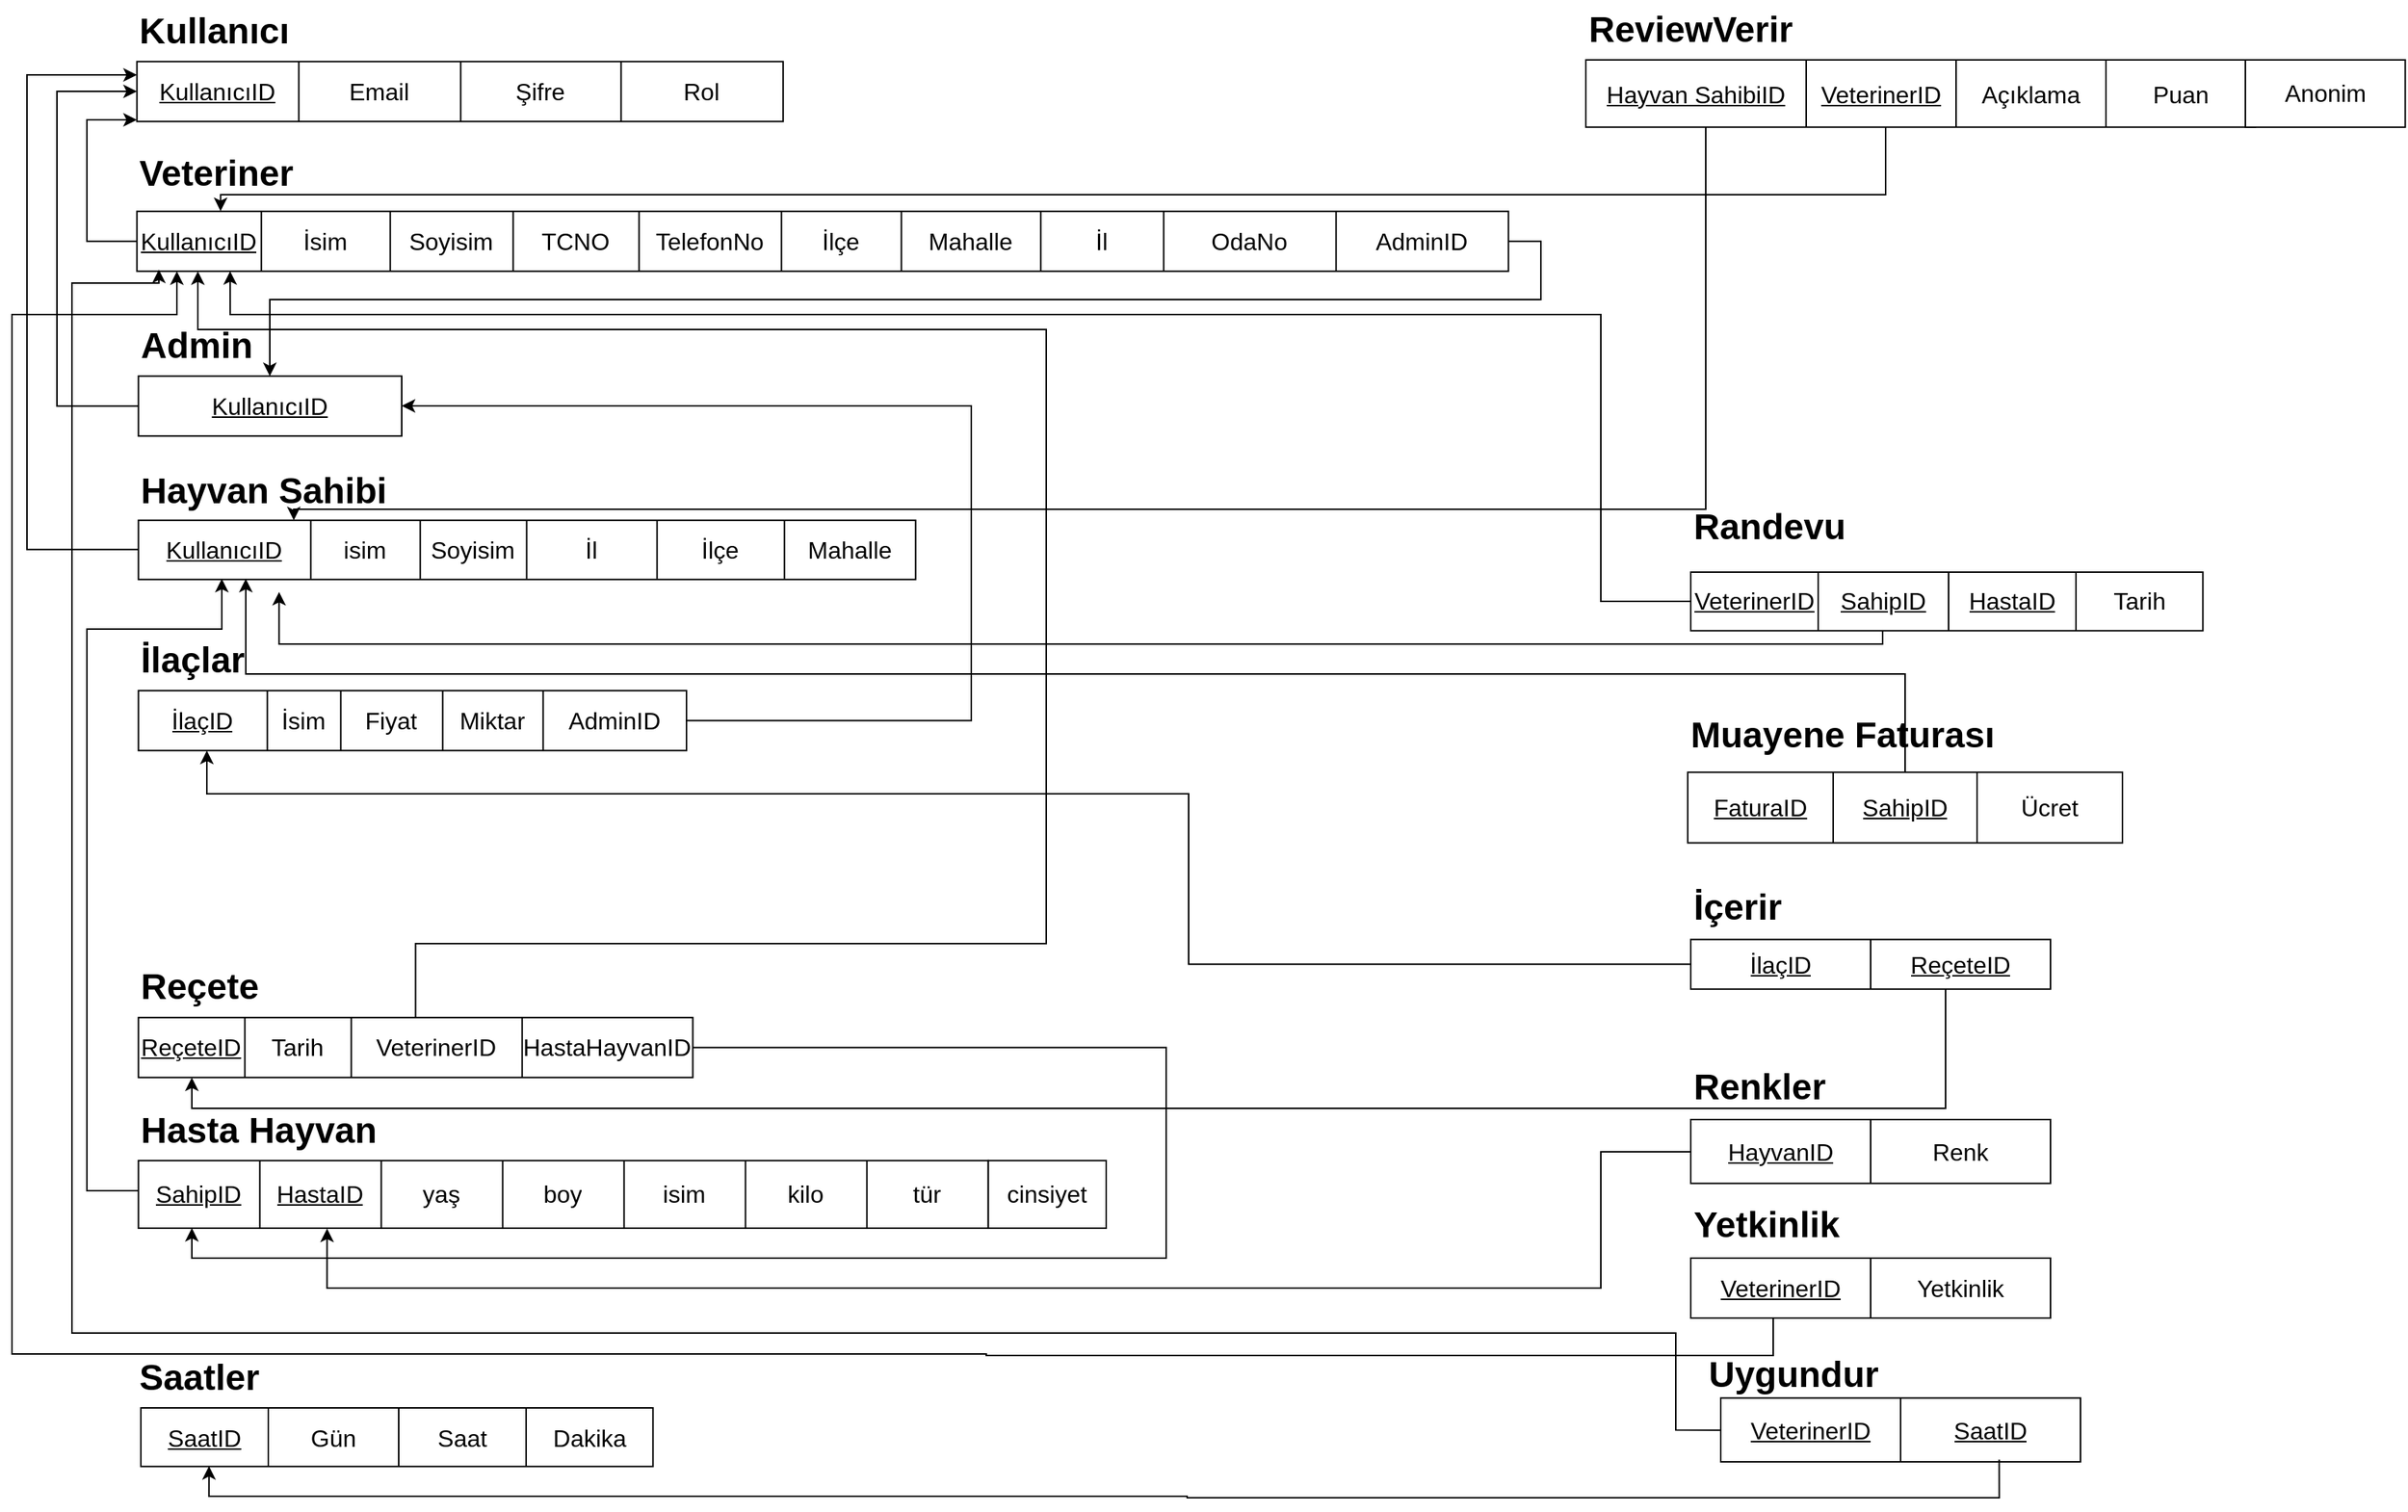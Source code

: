 <mxfile version="24.7.6">
  <diagram name="Sayfa -1" id="I1a6tWFjazg8--QL7HgL">
    <mxGraphModel dx="3639" dy="-486" grid="1" gridSize="10" guides="1" tooltips="1" connect="1" arrows="1" fold="1" page="1" pageScale="1" pageWidth="827" pageHeight="1169" math="0" shadow="0">
      <root>
        <mxCell id="0" />
        <mxCell id="1" parent="0" />
        <mxCell id="Zp8lJt8vnj9nAm37X45A-3" value="" style="group" vertex="1" connectable="0" parent="1">
          <mxGeometry x="-1656.66" y="1311.14" width="970" height="80" as="geometry" />
        </mxCell>
        <mxCell id="Zp8lJt8vnj9nAm37X45A-4" value="" style="shape=table;startSize=0;container=1;collapsible=0;childLayout=tableLayout;fontSize=16;" vertex="1" parent="Zp8lJt8vnj9nAm37X45A-3">
          <mxGeometry y="40" width="431.111" height="40" as="geometry" />
        </mxCell>
        <mxCell id="Zp8lJt8vnj9nAm37X45A-5" value="" style="shape=tableRow;horizontal=0;startSize=0;swimlaneHead=0;swimlaneBody=0;strokeColor=inherit;top=0;left=0;bottom=0;right=0;collapsible=0;dropTarget=0;fillColor=none;points=[[0,0.5],[1,0.5]];portConstraint=eastwest;fontSize=16;" vertex="1" parent="Zp8lJt8vnj9nAm37X45A-4">
          <mxGeometry width="431.111" height="40" as="geometry" />
        </mxCell>
        <mxCell id="Zp8lJt8vnj9nAm37X45A-6" value="&lt;font size=&quot;1&quot;&gt;&lt;span style=&quot;text-decoration-line: underline; font-size: 16px;&quot;&gt;KullanıcıID&lt;/span&gt;&lt;/font&gt;" style="shape=partialRectangle;html=1;whiteSpace=wrap;connectable=0;strokeColor=inherit;overflow=hidden;fillColor=none;top=0;left=0;bottom=0;right=0;pointerEvents=1;fontSize=16;" vertex="1" parent="Zp8lJt8vnj9nAm37X45A-5">
          <mxGeometry width="108" height="40" as="geometry">
            <mxRectangle width="108" height="40" as="alternateBounds" />
          </mxGeometry>
        </mxCell>
        <mxCell id="Zp8lJt8vnj9nAm37X45A-7" value="&lt;font style=&quot;font-size: 16px;&quot;&gt;Email&lt;/font&gt;" style="shape=partialRectangle;html=1;whiteSpace=wrap;connectable=0;strokeColor=inherit;overflow=hidden;fillColor=none;top=0;left=0;bottom=0;right=0;pointerEvents=1;fontSize=16;" vertex="1" parent="Zp8lJt8vnj9nAm37X45A-5">
          <mxGeometry x="108" width="108" height="40" as="geometry">
            <mxRectangle width="108" height="40" as="alternateBounds" />
          </mxGeometry>
        </mxCell>
        <mxCell id="Zp8lJt8vnj9nAm37X45A-8" value="&lt;font style=&quot;font-size: 16px;&quot;&gt;Şifre&lt;/font&gt;" style="shape=partialRectangle;html=1;whiteSpace=wrap;connectable=0;strokeColor=inherit;overflow=hidden;fillColor=none;top=0;left=0;bottom=0;right=0;pointerEvents=1;fontSize=16;" vertex="1" parent="Zp8lJt8vnj9nAm37X45A-5">
          <mxGeometry x="216" width="107" height="40" as="geometry">
            <mxRectangle width="107" height="40" as="alternateBounds" />
          </mxGeometry>
        </mxCell>
        <mxCell id="Zp8lJt8vnj9nAm37X45A-9" value="&lt;font style=&quot;font-size: 16px;&quot;&gt;Rol&lt;/font&gt;" style="shape=partialRectangle;html=1;whiteSpace=wrap;connectable=0;strokeColor=inherit;overflow=hidden;fillColor=none;top=0;left=0;bottom=0;right=0;pointerEvents=1;fontSize=16;" vertex="1" parent="Zp8lJt8vnj9nAm37X45A-5">
          <mxGeometry x="323" width="108" height="40" as="geometry">
            <mxRectangle width="108" height="40" as="alternateBounds" />
          </mxGeometry>
        </mxCell>
        <mxCell id="Zp8lJt8vnj9nAm37X45A-10" value="Kullanıcı" style="text;strokeColor=none;fillColor=none;html=1;fontSize=24;fontStyle=1;verticalAlign=middle;align=left;" vertex="1" parent="Zp8lJt8vnj9nAm37X45A-3">
          <mxGeometry width="179.63" height="40" as="geometry" />
        </mxCell>
        <mxCell id="Zp8lJt8vnj9nAm37X45A-11" value="" style="group" vertex="1" connectable="0" parent="1">
          <mxGeometry x="-1655.66" y="1618" width="560" height="88.73" as="geometry" />
        </mxCell>
        <mxCell id="Zp8lJt8vnj9nAm37X45A-12" value="" style="shape=table;startSize=0;container=1;collapsible=0;childLayout=tableLayout;fontSize=16;" vertex="1" parent="Zp8lJt8vnj9nAm37X45A-11">
          <mxGeometry y="39.436" width="518.519" height="39.436" as="geometry" />
        </mxCell>
        <mxCell id="Zp8lJt8vnj9nAm37X45A-13" value="" style="shape=tableRow;horizontal=0;startSize=0;swimlaneHead=0;swimlaneBody=0;strokeColor=inherit;top=0;left=0;bottom=0;right=0;collapsible=0;dropTarget=0;fillColor=none;points=[[0,0.5],[1,0.5]];portConstraint=eastwest;fontSize=16;" vertex="1" parent="Zp8lJt8vnj9nAm37X45A-12">
          <mxGeometry width="518.519" height="39" as="geometry" />
        </mxCell>
        <mxCell id="Zp8lJt8vnj9nAm37X45A-14" value="&lt;u&gt;KullanıcıID&lt;/u&gt;" style="shape=partialRectangle;html=1;whiteSpace=wrap;connectable=0;strokeColor=inherit;overflow=hidden;fillColor=none;top=0;left=0;bottom=0;right=0;pointerEvents=1;fontSize=16;" vertex="1" parent="Zp8lJt8vnj9nAm37X45A-13">
          <mxGeometry width="115" height="39" as="geometry">
            <mxRectangle width="115" height="39" as="alternateBounds" />
          </mxGeometry>
        </mxCell>
        <mxCell id="Zp8lJt8vnj9nAm37X45A-15" value="isim" style="shape=partialRectangle;html=1;whiteSpace=wrap;connectable=0;strokeColor=inherit;overflow=hidden;fillColor=none;top=0;left=0;bottom=0;right=0;pointerEvents=1;fontSize=16;" vertex="1" parent="Zp8lJt8vnj9nAm37X45A-13">
          <mxGeometry x="115" width="73" height="39" as="geometry">
            <mxRectangle width="73" height="39" as="alternateBounds" />
          </mxGeometry>
        </mxCell>
        <mxCell id="Zp8lJt8vnj9nAm37X45A-16" value="Soyisim" style="shape=partialRectangle;html=1;whiteSpace=wrap;connectable=0;strokeColor=inherit;overflow=hidden;fillColor=none;top=0;left=0;bottom=0;right=0;pointerEvents=1;fontSize=16;" vertex="1" parent="Zp8lJt8vnj9nAm37X45A-13">
          <mxGeometry x="188" width="71" height="39" as="geometry">
            <mxRectangle width="71" height="39" as="alternateBounds" />
          </mxGeometry>
        </mxCell>
        <mxCell id="Zp8lJt8vnj9nAm37X45A-17" value="İl" style="shape=partialRectangle;html=1;whiteSpace=wrap;connectable=0;strokeColor=inherit;overflow=hidden;fillColor=none;top=0;left=0;bottom=0;right=0;pointerEvents=1;fontSize=16;" vertex="1" parent="Zp8lJt8vnj9nAm37X45A-13">
          <mxGeometry x="259" width="87" height="39" as="geometry">
            <mxRectangle width="87" height="39" as="alternateBounds" />
          </mxGeometry>
        </mxCell>
        <mxCell id="Zp8lJt8vnj9nAm37X45A-18" value="İlçe" style="shape=partialRectangle;html=1;whiteSpace=wrap;connectable=0;strokeColor=inherit;overflow=hidden;fillColor=none;top=0;left=0;bottom=0;right=0;pointerEvents=1;fontSize=16;" vertex="1" parent="Zp8lJt8vnj9nAm37X45A-13">
          <mxGeometry x="346" width="85" height="39" as="geometry">
            <mxRectangle width="85" height="39" as="alternateBounds" />
          </mxGeometry>
        </mxCell>
        <mxCell id="Zp8lJt8vnj9nAm37X45A-19" value="Mahalle" style="shape=partialRectangle;html=1;whiteSpace=wrap;connectable=0;strokeColor=inherit;overflow=hidden;fillColor=none;top=0;left=0;bottom=0;right=0;pointerEvents=1;fontSize=16;" vertex="1" parent="Zp8lJt8vnj9nAm37X45A-13">
          <mxGeometry x="431" width="88" height="39" as="geometry">
            <mxRectangle width="88" height="39" as="alternateBounds" />
          </mxGeometry>
        </mxCell>
        <mxCell id="Zp8lJt8vnj9nAm37X45A-20" value="Hayvan Sahibi" style="text;strokeColor=none;fillColor=none;html=1;fontSize=24;fontStyle=1;verticalAlign=middle;align=left;" vertex="1" parent="Zp8lJt8vnj9nAm37X45A-11">
          <mxGeometry width="103.704" height="39.436" as="geometry" />
        </mxCell>
        <mxCell id="Zp8lJt8vnj9nAm37X45A-21" value="" style="group" vertex="1" connectable="0" parent="1">
          <mxGeometry x="-1656.66" y="1441.14" width="800" height="90" as="geometry" />
        </mxCell>
        <mxCell id="Zp8lJt8vnj9nAm37X45A-22" value="" style="shape=table;startSize=0;container=1;collapsible=0;childLayout=tableLayout;fontSize=16;" vertex="1" parent="Zp8lJt8vnj9nAm37X45A-21">
          <mxGeometry y="10" width="915" height="40" as="geometry" />
        </mxCell>
        <mxCell id="Zp8lJt8vnj9nAm37X45A-23" value="" style="shape=tableRow;horizontal=0;startSize=0;swimlaneHead=0;swimlaneBody=0;strokeColor=inherit;top=0;left=0;bottom=0;right=0;collapsible=0;dropTarget=0;fillColor=none;points=[[0,0.5],[1,0.5]];portConstraint=eastwest;fontSize=16;" vertex="1" parent="Zp8lJt8vnj9nAm37X45A-22">
          <mxGeometry width="915" height="40" as="geometry" />
        </mxCell>
        <mxCell id="Zp8lJt8vnj9nAm37X45A-24" value="&lt;u&gt;KullanıcıID&lt;/u&gt;" style="shape=partialRectangle;html=1;whiteSpace=wrap;connectable=0;strokeColor=inherit;overflow=hidden;fillColor=none;top=0;left=0;bottom=0;right=0;pointerEvents=1;fontSize=16;" vertex="1" parent="Zp8lJt8vnj9nAm37X45A-23">
          <mxGeometry width="83" height="40" as="geometry">
            <mxRectangle width="83" height="40" as="alternateBounds" />
          </mxGeometry>
        </mxCell>
        <mxCell id="Zp8lJt8vnj9nAm37X45A-25" value="İsim" style="shape=partialRectangle;html=1;whiteSpace=wrap;connectable=0;strokeColor=inherit;overflow=hidden;fillColor=none;top=0;left=0;bottom=0;right=0;pointerEvents=1;fontSize=16;" vertex="1" parent="Zp8lJt8vnj9nAm37X45A-23">
          <mxGeometry x="83" width="86" height="40" as="geometry">
            <mxRectangle width="86" height="40" as="alternateBounds" />
          </mxGeometry>
        </mxCell>
        <mxCell id="Zp8lJt8vnj9nAm37X45A-26" value="Soyisim" style="shape=partialRectangle;html=1;whiteSpace=wrap;connectable=0;strokeColor=inherit;overflow=hidden;fillColor=none;top=0;left=0;bottom=0;right=0;pointerEvents=1;fontSize=16;" vertex="1" parent="Zp8lJt8vnj9nAm37X45A-23">
          <mxGeometry x="169" width="82" height="40" as="geometry">
            <mxRectangle width="82" height="40" as="alternateBounds" />
          </mxGeometry>
        </mxCell>
        <mxCell id="Zp8lJt8vnj9nAm37X45A-27" value="TCNO" style="shape=partialRectangle;html=1;whiteSpace=wrap;connectable=0;strokeColor=inherit;overflow=hidden;fillColor=none;top=0;left=0;bottom=0;right=0;pointerEvents=1;fontSize=16;" vertex="1" parent="Zp8lJt8vnj9nAm37X45A-23">
          <mxGeometry x="251" width="84" height="40" as="geometry">
            <mxRectangle width="84" height="40" as="alternateBounds" />
          </mxGeometry>
        </mxCell>
        <mxCell id="Zp8lJt8vnj9nAm37X45A-28" value="TelefonNo" style="shape=partialRectangle;html=1;whiteSpace=wrap;connectable=0;strokeColor=inherit;overflow=hidden;fillColor=none;top=0;left=0;bottom=0;right=0;pointerEvents=1;fontSize=16;" vertex="1" parent="Zp8lJt8vnj9nAm37X45A-23">
          <mxGeometry x="335" width="95" height="40" as="geometry">
            <mxRectangle width="95" height="40" as="alternateBounds" />
          </mxGeometry>
        </mxCell>
        <mxCell id="Zp8lJt8vnj9nAm37X45A-29" value="İlçe" style="shape=partialRectangle;html=1;whiteSpace=wrap;connectable=0;strokeColor=inherit;overflow=hidden;fillColor=none;top=0;left=0;bottom=0;right=0;pointerEvents=1;fontSize=16;" vertex="1" parent="Zp8lJt8vnj9nAm37X45A-23">
          <mxGeometry x="430" width="80" height="40" as="geometry">
            <mxRectangle width="80" height="40" as="alternateBounds" />
          </mxGeometry>
        </mxCell>
        <mxCell id="Zp8lJt8vnj9nAm37X45A-30" value="Mahalle" style="shape=partialRectangle;html=1;whiteSpace=wrap;connectable=0;strokeColor=inherit;overflow=hidden;fillColor=none;top=0;left=0;bottom=0;right=0;pointerEvents=1;fontSize=16;" vertex="1" parent="Zp8lJt8vnj9nAm37X45A-23">
          <mxGeometry x="510" width="93" height="40" as="geometry">
            <mxRectangle width="93" height="40" as="alternateBounds" />
          </mxGeometry>
        </mxCell>
        <mxCell id="Zp8lJt8vnj9nAm37X45A-31" value="İl" style="shape=partialRectangle;html=1;whiteSpace=wrap;connectable=0;strokeColor=inherit;overflow=hidden;fillColor=none;top=0;left=0;bottom=0;right=0;pointerEvents=1;fontSize=16;" vertex="1" parent="Zp8lJt8vnj9nAm37X45A-23">
          <mxGeometry x="603" width="82" height="40" as="geometry">
            <mxRectangle width="82" height="40" as="alternateBounds" />
          </mxGeometry>
        </mxCell>
        <mxCell id="Zp8lJt8vnj9nAm37X45A-32" value="OdaNo" style="shape=partialRectangle;html=1;whiteSpace=wrap;connectable=0;strokeColor=inherit;overflow=hidden;fillColor=none;top=0;left=0;bottom=0;right=0;pointerEvents=1;fontSize=16;" vertex="1" parent="Zp8lJt8vnj9nAm37X45A-23">
          <mxGeometry x="685" width="115" height="40" as="geometry">
            <mxRectangle width="115" height="40" as="alternateBounds" />
          </mxGeometry>
        </mxCell>
        <mxCell id="Zp8lJt8vnj9nAm37X45A-33" value="AdminID" style="shape=partialRectangle;html=1;whiteSpace=wrap;connectable=0;strokeColor=inherit;overflow=hidden;fillColor=none;top=0;left=0;bottom=0;right=0;pointerEvents=1;fontSize=16;" vertex="1" parent="Zp8lJt8vnj9nAm37X45A-23">
          <mxGeometry x="800" width="115" height="40" as="geometry">
            <mxRectangle width="115" height="40" as="alternateBounds" />
          </mxGeometry>
        </mxCell>
        <mxCell id="Zp8lJt8vnj9nAm37X45A-34" value="Veteriner" style="text;strokeColor=none;fillColor=none;html=1;fontSize=24;fontStyle=1;verticalAlign=middle;align=left;" vertex="1" parent="Zp8lJt8vnj9nAm37X45A-21">
          <mxGeometry y="-35" width="111.335" height="40" as="geometry" />
        </mxCell>
        <mxCell id="Zp8lJt8vnj9nAm37X45A-35" value="" style="shape=table;startSize=0;container=1;collapsible=0;childLayout=tableLayout;fontSize=16;" vertex="1" parent="1">
          <mxGeometry x="-690.005" y="1350" width="446.671" height="44.92" as="geometry" />
        </mxCell>
        <mxCell id="Zp8lJt8vnj9nAm37X45A-36" value="" style="shape=tableRow;horizontal=0;startSize=0;swimlaneHead=0;swimlaneBody=0;strokeColor=inherit;top=0;left=0;bottom=0;right=0;collapsible=0;dropTarget=0;fillColor=none;points=[[0,0.5],[1,0.5]];portConstraint=eastwest;fontSize=16;" vertex="1" parent="Zp8lJt8vnj9nAm37X45A-35">
          <mxGeometry width="446.671" height="45" as="geometry" />
        </mxCell>
        <mxCell id="Zp8lJt8vnj9nAm37X45A-37" value="&lt;font style=&quot;font-size: 16px;&quot;&gt;&lt;u&gt;Hayvan SahibiID&lt;/u&gt;&lt;br&gt;&lt;/font&gt;" style="shape=partialRectangle;html=1;whiteSpace=wrap;connectable=0;strokeColor=inherit;overflow=hidden;fillColor=none;top=0;left=0;bottom=0;right=0;pointerEvents=1;fontSize=16;" vertex="1" parent="Zp8lJt8vnj9nAm37X45A-36">
          <mxGeometry width="147" height="45" as="geometry">
            <mxRectangle width="147" height="45" as="alternateBounds" />
          </mxGeometry>
        </mxCell>
        <mxCell id="Zp8lJt8vnj9nAm37X45A-38" value="&lt;u&gt;VeterinerID&lt;/u&gt;" style="shape=partialRectangle;html=1;whiteSpace=wrap;connectable=0;strokeColor=inherit;overflow=hidden;fillColor=none;top=0;left=0;bottom=0;right=0;pointerEvents=1;fontSize=16;" vertex="1" parent="Zp8lJt8vnj9nAm37X45A-36">
          <mxGeometry x="147" width="100" height="45" as="geometry">
            <mxRectangle width="100" height="45" as="alternateBounds" />
          </mxGeometry>
        </mxCell>
        <mxCell id="Zp8lJt8vnj9nAm37X45A-39" value="&lt;font style=&quot;font-size: 16px;&quot;&gt;Açıklama&lt;/font&gt;" style="shape=partialRectangle;html=1;whiteSpace=wrap;connectable=0;strokeColor=inherit;overflow=hidden;fillColor=none;top=0;left=0;bottom=0;right=0;pointerEvents=1;fontSize=16;" vertex="1" parent="Zp8lJt8vnj9nAm37X45A-36">
          <mxGeometry x="247" width="100" height="45" as="geometry">
            <mxRectangle width="100" height="45" as="alternateBounds" />
          </mxGeometry>
        </mxCell>
        <mxCell id="Zp8lJt8vnj9nAm37X45A-40" value="&lt;font style=&quot;font-size: 16px;&quot;&gt;Puan&lt;/font&gt;" style="shape=partialRectangle;html=1;whiteSpace=wrap;connectable=0;strokeColor=inherit;overflow=hidden;fillColor=none;top=0;left=0;bottom=0;right=0;pointerEvents=1;fontSize=16;" vertex="1" parent="Zp8lJt8vnj9nAm37X45A-36">
          <mxGeometry x="347" width="100" height="45" as="geometry">
            <mxRectangle width="100" height="45" as="alternateBounds" />
          </mxGeometry>
        </mxCell>
        <mxCell id="Zp8lJt8vnj9nAm37X45A-41" value="ReviewVerir" style="text;strokeColor=none;fillColor=none;html=1;fontSize=24;fontStyle=1;verticalAlign=middle;align=left;" vertex="1" parent="1">
          <mxGeometry x="-690.005" y="1310" width="164.815" height="40" as="geometry" />
        </mxCell>
        <mxCell id="Zp8lJt8vnj9nAm37X45A-42" value="" style="shape=table;startSize=0;container=1;collapsible=0;childLayout=tableLayout;fontSize=16;" vertex="1" parent="1">
          <mxGeometry x="-622" y="1825.61" width="290" height="47.17" as="geometry" />
        </mxCell>
        <mxCell id="Zp8lJt8vnj9nAm37X45A-43" value="" style="shape=tableRow;horizontal=0;startSize=0;swimlaneHead=0;swimlaneBody=0;strokeColor=inherit;top=0;left=0;bottom=0;right=0;collapsible=0;dropTarget=0;fillColor=none;points=[[0,0.5],[1,0.5]];portConstraint=eastwest;fontSize=16;" vertex="1" parent="Zp8lJt8vnj9nAm37X45A-42">
          <mxGeometry width="290" height="47" as="geometry" />
        </mxCell>
        <mxCell id="Zp8lJt8vnj9nAm37X45A-44" value="&lt;u&gt;FaturaID&lt;/u&gt;" style="shape=partialRectangle;html=1;whiteSpace=wrap;connectable=0;strokeColor=inherit;overflow=hidden;fillColor=none;top=0;left=0;bottom=0;right=0;pointerEvents=1;fontSize=16;" vertex="1" parent="Zp8lJt8vnj9nAm37X45A-43">
          <mxGeometry width="97" height="47" as="geometry">
            <mxRectangle width="97" height="47" as="alternateBounds" />
          </mxGeometry>
        </mxCell>
        <mxCell id="Zp8lJt8vnj9nAm37X45A-45" value="&lt;u&gt;SahipID&lt;/u&gt;" style="shape=partialRectangle;html=1;whiteSpace=wrap;connectable=0;strokeColor=inherit;overflow=hidden;fillColor=none;top=0;left=0;bottom=0;right=0;pointerEvents=1;fontSize=16;" vertex="1" parent="Zp8lJt8vnj9nAm37X45A-43">
          <mxGeometry x="97" width="96" height="47" as="geometry">
            <mxRectangle width="96" height="47" as="alternateBounds" />
          </mxGeometry>
        </mxCell>
        <mxCell id="Zp8lJt8vnj9nAm37X45A-46" value="Ücret" style="shape=partialRectangle;html=1;whiteSpace=wrap;connectable=0;strokeColor=inherit;overflow=hidden;fillColor=none;top=0;left=0;bottom=0;right=0;pointerEvents=1;fontSize=16;" vertex="1" parent="Zp8lJt8vnj9nAm37X45A-43">
          <mxGeometry x="193" width="97" height="47" as="geometry">
            <mxRectangle width="97" height="47" as="alternateBounds" />
          </mxGeometry>
        </mxCell>
        <mxCell id="Zp8lJt8vnj9nAm37X45A-47" value="&lt;div&gt;Muayene Faturası&lt;/div&gt;" style="text;strokeColor=none;fillColor=none;html=1;fontSize=24;fontStyle=1;verticalAlign=middle;align=left;" vertex="1" parent="1">
          <mxGeometry x="-622" y="1781.14" width="100" height="40" as="geometry" />
        </mxCell>
        <mxCell id="Zp8lJt8vnj9nAm37X45A-48" value="" style="group" vertex="1" connectable="0" parent="1">
          <mxGeometry x="-1655.66" y="1731.14" width="540" height="80" as="geometry" />
        </mxCell>
        <mxCell id="Zp8lJt8vnj9nAm37X45A-49" value="" style="shape=table;startSize=0;container=1;collapsible=0;childLayout=tableLayout;fontSize=16;" vertex="1" parent="Zp8lJt8vnj9nAm37X45A-48">
          <mxGeometry y="40" width="365.66" height="40" as="geometry" />
        </mxCell>
        <mxCell id="Zp8lJt8vnj9nAm37X45A-50" value="" style="shape=tableRow;horizontal=0;startSize=0;swimlaneHead=0;swimlaneBody=0;strokeColor=inherit;top=0;left=0;bottom=0;right=0;collapsible=0;dropTarget=0;fillColor=none;points=[[0,0.5],[1,0.5]];portConstraint=eastwest;fontSize=16;" vertex="1" parent="Zp8lJt8vnj9nAm37X45A-49">
          <mxGeometry width="365.66" height="40" as="geometry" />
        </mxCell>
        <mxCell id="Zp8lJt8vnj9nAm37X45A-51" value="&lt;u&gt;&lt;span style=&quot;&quot;&gt;&lt;font style=&quot;font-size: 16px;&quot;&gt;İlaçID&lt;/font&gt;&lt;/span&gt;&lt;/u&gt;" style="shape=partialRectangle;html=1;whiteSpace=wrap;connectable=0;strokeColor=inherit;overflow=hidden;fillColor=none;top=0;left=0;bottom=0;right=0;pointerEvents=1;fontSize=16;" vertex="1" parent="Zp8lJt8vnj9nAm37X45A-50">
          <mxGeometry width="86" height="40" as="geometry">
            <mxRectangle width="86" height="40" as="alternateBounds" />
          </mxGeometry>
        </mxCell>
        <mxCell id="Zp8lJt8vnj9nAm37X45A-52" value="&lt;font style=&quot;font-size: 16px;&quot;&gt;İsim&lt;/font&gt;" style="shape=partialRectangle;html=1;whiteSpace=wrap;connectable=0;strokeColor=inherit;overflow=hidden;fillColor=none;top=0;left=0;bottom=0;right=0;pointerEvents=1;fontSize=16;" vertex="1" parent="Zp8lJt8vnj9nAm37X45A-50">
          <mxGeometry x="86" width="49" height="40" as="geometry">
            <mxRectangle width="49" height="40" as="alternateBounds" />
          </mxGeometry>
        </mxCell>
        <mxCell id="Zp8lJt8vnj9nAm37X45A-53" value="&lt;font style=&quot;font-size: 16px;&quot;&gt;Fiyat&lt;/font&gt;" style="shape=partialRectangle;html=1;whiteSpace=wrap;connectable=0;strokeColor=inherit;overflow=hidden;fillColor=none;top=0;left=0;bottom=0;right=0;pointerEvents=1;fontSize=16;" vertex="1" parent="Zp8lJt8vnj9nAm37X45A-50">
          <mxGeometry x="135" width="68" height="40" as="geometry">
            <mxRectangle width="68" height="40" as="alternateBounds" />
          </mxGeometry>
        </mxCell>
        <mxCell id="Zp8lJt8vnj9nAm37X45A-54" value="&lt;div&gt;Miktar&lt;/div&gt;" style="shape=partialRectangle;html=1;whiteSpace=wrap;connectable=0;strokeColor=inherit;overflow=hidden;fillColor=none;top=0;left=0;bottom=0;right=0;pointerEvents=1;fontSize=16;" vertex="1" parent="Zp8lJt8vnj9nAm37X45A-50">
          <mxGeometry x="203" width="67" height="40" as="geometry">
            <mxRectangle width="67" height="40" as="alternateBounds" />
          </mxGeometry>
        </mxCell>
        <mxCell id="Zp8lJt8vnj9nAm37X45A-55" value="AdminID" style="shape=partialRectangle;html=1;whiteSpace=wrap;connectable=0;strokeColor=inherit;overflow=hidden;fillColor=none;top=0;left=0;bottom=0;right=0;pointerEvents=1;fontSize=16;" vertex="1" parent="Zp8lJt8vnj9nAm37X45A-50">
          <mxGeometry x="270" width="96" height="40" as="geometry">
            <mxRectangle width="96" height="40" as="alternateBounds" />
          </mxGeometry>
        </mxCell>
        <mxCell id="Zp8lJt8vnj9nAm37X45A-56" value="İlaçlar" style="text;strokeColor=none;fillColor=none;html=1;fontSize=24;fontStyle=1;verticalAlign=middle;align=left;" vertex="1" parent="Zp8lJt8vnj9nAm37X45A-48">
          <mxGeometry width="100" height="40" as="geometry" />
        </mxCell>
        <mxCell id="Zp8lJt8vnj9nAm37X45A-57" value="Admin" style="text;strokeColor=none;fillColor=none;html=1;fontSize=24;fontStyle=1;verticalAlign=middle;align=left;" vertex="1" parent="1">
          <mxGeometry x="-1655.66" y="1520.86" width="187.037" height="40" as="geometry" />
        </mxCell>
        <mxCell id="Zp8lJt8vnj9nAm37X45A-58" value="" style="shape=table;startSize=0;container=1;collapsible=0;childLayout=tableLayout;fontSize=16;" vertex="1" parent="1">
          <mxGeometry x="-620.003" y="1691.96" width="341.667" height="39.18" as="geometry" />
        </mxCell>
        <mxCell id="Zp8lJt8vnj9nAm37X45A-59" value="" style="shape=tableRow;horizontal=0;startSize=0;swimlaneHead=0;swimlaneBody=0;strokeColor=inherit;top=0;left=0;bottom=0;right=0;collapsible=0;dropTarget=0;fillColor=none;points=[[0,0.5],[1,0.5]];portConstraint=eastwest;fontSize=16;" vertex="1" parent="Zp8lJt8vnj9nAm37X45A-58">
          <mxGeometry width="341.667" height="39" as="geometry" />
        </mxCell>
        <mxCell id="Zp8lJt8vnj9nAm37X45A-60" value="&lt;u&gt;VeterinerID&lt;/u&gt;" style="shape=partialRectangle;html=1;whiteSpace=wrap;connectable=0;strokeColor=inherit;overflow=hidden;fillColor=none;top=0;left=0;bottom=0;right=0;pointerEvents=1;fontSize=16;" vertex="1" parent="Zp8lJt8vnj9nAm37X45A-59">
          <mxGeometry width="85" height="39" as="geometry">
            <mxRectangle width="85" height="39" as="alternateBounds" />
          </mxGeometry>
        </mxCell>
        <mxCell id="Zp8lJt8vnj9nAm37X45A-61" value="&lt;u&gt;SahipID&lt;/u&gt;" style="shape=partialRectangle;html=1;whiteSpace=wrap;connectable=0;strokeColor=inherit;overflow=hidden;fillColor=none;top=0;left=0;bottom=0;right=0;pointerEvents=1;fontSize=16;" vertex="1" parent="Zp8lJt8vnj9nAm37X45A-59">
          <mxGeometry x="85" width="87" height="39" as="geometry">
            <mxRectangle width="87" height="39" as="alternateBounds" />
          </mxGeometry>
        </mxCell>
        <mxCell id="Zp8lJt8vnj9nAm37X45A-62" value="&lt;u&gt;HastaID&lt;/u&gt;" style="shape=partialRectangle;html=1;whiteSpace=wrap;connectable=0;strokeColor=inherit;overflow=hidden;fillColor=none;top=0;left=0;bottom=0;right=0;pointerEvents=1;fontSize=16;" vertex="1" parent="Zp8lJt8vnj9nAm37X45A-59">
          <mxGeometry x="172" width="85" height="39" as="geometry">
            <mxRectangle width="85" height="39" as="alternateBounds" />
          </mxGeometry>
        </mxCell>
        <mxCell id="Zp8lJt8vnj9nAm37X45A-133" value="Tarih" style="shape=partialRectangle;html=1;whiteSpace=wrap;connectable=0;strokeColor=inherit;overflow=hidden;fillColor=none;top=0;left=0;bottom=0;right=0;pointerEvents=1;fontSize=16;" vertex="1" parent="Zp8lJt8vnj9nAm37X45A-59">
          <mxGeometry x="257" width="85" height="39" as="geometry">
            <mxRectangle width="85" height="39" as="alternateBounds" />
          </mxGeometry>
        </mxCell>
        <mxCell id="Zp8lJt8vnj9nAm37X45A-63" value="&lt;div&gt;Randevu&lt;/div&gt;" style="text;strokeColor=none;fillColor=none;html=1;fontSize=24;fontStyle=1;verticalAlign=middle;align=left;" vertex="1" parent="1">
          <mxGeometry x="-620.003" y="1641.96" width="142.593" height="39.18" as="geometry" />
        </mxCell>
        <mxCell id="Zp8lJt8vnj9nAm37X45A-64" value="" style="shape=table;startSize=0;container=1;collapsible=0;childLayout=tableLayout;fontSize=16;" vertex="1" parent="1">
          <mxGeometry x="-1655.66" y="1561.14" width="175.66" height="40" as="geometry" />
        </mxCell>
        <mxCell id="Zp8lJt8vnj9nAm37X45A-65" value="" style="shape=tableRow;horizontal=0;startSize=0;swimlaneHead=0;swimlaneBody=0;strokeColor=inherit;top=0;left=0;bottom=0;right=0;collapsible=0;dropTarget=0;fillColor=none;points=[[0,0.5],[1,0.5]];portConstraint=eastwest;fontSize=16;" vertex="1" parent="Zp8lJt8vnj9nAm37X45A-64">
          <mxGeometry width="175.66" height="40" as="geometry" />
        </mxCell>
        <mxCell id="Zp8lJt8vnj9nAm37X45A-66" value="&lt;u&gt;KullanıcıID&lt;/u&gt;" style="shape=partialRectangle;html=1;whiteSpace=wrap;connectable=0;strokeColor=inherit;overflow=hidden;fillColor=none;top=0;left=0;bottom=0;right=0;pointerEvents=1;fontSize=16;" vertex="1" parent="Zp8lJt8vnj9nAm37X45A-65">
          <mxGeometry width="176" height="40" as="geometry">
            <mxRectangle width="176" height="40" as="alternateBounds" />
          </mxGeometry>
        </mxCell>
        <mxCell id="Zp8lJt8vnj9nAm37X45A-67" value="" style="group" connectable="0" vertex="1" parent="1">
          <mxGeometry x="-1655.66" y="1949.42" width="640" height="80" as="geometry" />
        </mxCell>
        <mxCell id="Zp8lJt8vnj9nAm37X45A-68" value="" style="shape=table;startSize=0;container=1;collapsible=0;childLayout=tableLayout;fontSize=16;" vertex="1" parent="Zp8lJt8vnj9nAm37X45A-67">
          <mxGeometry y="40" width="369.882" height="40" as="geometry" />
        </mxCell>
        <mxCell id="Zp8lJt8vnj9nAm37X45A-69" value="" style="shape=tableRow;horizontal=0;startSize=0;swimlaneHead=0;swimlaneBody=0;strokeColor=inherit;top=0;left=0;bottom=0;right=0;collapsible=0;dropTarget=0;fillColor=none;points=[[0,0.5],[1,0.5]];portConstraint=eastwest;fontSize=16;" vertex="1" parent="Zp8lJt8vnj9nAm37X45A-68">
          <mxGeometry width="369.882" height="40" as="geometry" />
        </mxCell>
        <mxCell id="Zp8lJt8vnj9nAm37X45A-70" value="&lt;u&gt;ReçeteID&lt;/u&gt;" style="shape=partialRectangle;html=1;whiteSpace=wrap;connectable=0;strokeColor=inherit;overflow=hidden;fillColor=none;top=0;left=0;bottom=0;right=0;pointerEvents=1;fontSize=16;" vertex="1" parent="Zp8lJt8vnj9nAm37X45A-69">
          <mxGeometry width="71" height="40" as="geometry">
            <mxRectangle width="71" height="40" as="alternateBounds" />
          </mxGeometry>
        </mxCell>
        <mxCell id="Zp8lJt8vnj9nAm37X45A-71" value="Tarih" style="shape=partialRectangle;html=1;whiteSpace=wrap;connectable=0;strokeColor=inherit;overflow=hidden;fillColor=none;top=0;left=0;bottom=0;right=0;pointerEvents=1;fontSize=16;" vertex="1" parent="Zp8lJt8vnj9nAm37X45A-69">
          <mxGeometry x="71" width="71" height="40" as="geometry">
            <mxRectangle width="71" height="40" as="alternateBounds" />
          </mxGeometry>
        </mxCell>
        <mxCell id="Zp8lJt8vnj9nAm37X45A-72" value="VeterinerID" style="shape=partialRectangle;html=1;whiteSpace=wrap;connectable=0;strokeColor=inherit;overflow=hidden;fillColor=none;top=0;left=0;bottom=0;right=0;pointerEvents=1;fontSize=16;" vertex="1" parent="Zp8lJt8vnj9nAm37X45A-69">
          <mxGeometry x="142" width="114" height="40" as="geometry">
            <mxRectangle width="114" height="40" as="alternateBounds" />
          </mxGeometry>
        </mxCell>
        <mxCell id="Zp8lJt8vnj9nAm37X45A-73" value="HastaHayvanID" style="shape=partialRectangle;html=1;whiteSpace=wrap;connectable=0;strokeColor=inherit;overflow=hidden;fillColor=none;top=0;left=0;bottom=0;right=0;pointerEvents=1;fontSize=16;" vertex="1" parent="Zp8lJt8vnj9nAm37X45A-69">
          <mxGeometry x="256" width="114" height="40" as="geometry">
            <mxRectangle width="114" height="40" as="alternateBounds" />
          </mxGeometry>
        </mxCell>
        <mxCell id="Zp8lJt8vnj9nAm37X45A-74" value="Reçete" style="text;strokeColor=none;fillColor=none;html=1;fontSize=24;fontStyle=1;verticalAlign=middle;align=left;" vertex="1" parent="Zp8lJt8vnj9nAm37X45A-67">
          <mxGeometry width="118.519" height="40" as="geometry" />
        </mxCell>
        <mxCell id="Zp8lJt8vnj9nAm37X45A-75" value="" style="group" connectable="0" vertex="1" parent="1">
          <mxGeometry x="-1350" y="2080" width="730" height="80" as="geometry" />
        </mxCell>
        <mxCell id="Zp8lJt8vnj9nAm37X45A-76" value="" style="shape=table;startSize=0;container=1;collapsible=0;childLayout=tableLayout;fontSize=16;" vertex="1" parent="Zp8lJt8vnj9nAm37X45A-75">
          <mxGeometry x="-305.66" y="4.87" width="567" height="45.13" as="geometry" />
        </mxCell>
        <mxCell id="Zp8lJt8vnj9nAm37X45A-77" value="" style="shape=tableRow;horizontal=0;startSize=0;swimlaneHead=0;swimlaneBody=0;strokeColor=inherit;top=0;left=0;bottom=0;right=0;collapsible=0;dropTarget=0;fillColor=none;points=[[0,0.5],[1,0.5]];portConstraint=eastwest;fontSize=16;" vertex="1" parent="Zp8lJt8vnj9nAm37X45A-76">
          <mxGeometry width="567" height="45" as="geometry" />
        </mxCell>
        <mxCell id="Zp8lJt8vnj9nAm37X45A-78" value="&lt;u&gt;SahipID&lt;/u&gt;" style="shape=partialRectangle;html=1;whiteSpace=wrap;connectable=0;strokeColor=inherit;overflow=hidden;fillColor=none;top=0;left=0;bottom=0;right=0;pointerEvents=1;fontSize=16;" vertex="1" parent="Zp8lJt8vnj9nAm37X45A-77">
          <mxGeometry width="81" height="45" as="geometry">
            <mxRectangle width="81" height="45" as="alternateBounds" />
          </mxGeometry>
        </mxCell>
        <mxCell id="Zp8lJt8vnj9nAm37X45A-79" value="&lt;u&gt;HastaID&lt;/u&gt;" style="shape=partialRectangle;html=1;whiteSpace=wrap;connectable=0;strokeColor=inherit;overflow=hidden;fillColor=none;top=0;left=0;bottom=0;right=0;pointerEvents=1;fontSize=16;" vertex="1" parent="Zp8lJt8vnj9nAm37X45A-77">
          <mxGeometry x="81" width="81" height="45" as="geometry">
            <mxRectangle width="81" height="45" as="alternateBounds" />
          </mxGeometry>
        </mxCell>
        <mxCell id="Zp8lJt8vnj9nAm37X45A-80" value="yaş" style="shape=partialRectangle;html=1;whiteSpace=wrap;connectable=0;strokeColor=inherit;overflow=hidden;fillColor=none;top=0;left=0;bottom=0;right=0;pointerEvents=1;fontSize=16;" vertex="1" parent="Zp8lJt8vnj9nAm37X45A-77">
          <mxGeometry x="162" width="81" height="45" as="geometry">
            <mxRectangle width="81" height="45" as="alternateBounds" />
          </mxGeometry>
        </mxCell>
        <mxCell id="Zp8lJt8vnj9nAm37X45A-81" value="boy" style="shape=partialRectangle;html=1;whiteSpace=wrap;connectable=0;strokeColor=inherit;overflow=hidden;fillColor=none;top=0;left=0;bottom=0;right=0;pointerEvents=1;fontSize=16;" vertex="1" parent="Zp8lJt8vnj9nAm37X45A-77">
          <mxGeometry x="243" width="81" height="45" as="geometry">
            <mxRectangle width="81" height="45" as="alternateBounds" />
          </mxGeometry>
        </mxCell>
        <mxCell id="Zp8lJt8vnj9nAm37X45A-82" value="isim" style="shape=partialRectangle;html=1;whiteSpace=wrap;connectable=0;strokeColor=inherit;overflow=hidden;fillColor=none;top=0;left=0;bottom=0;right=0;pointerEvents=1;fontSize=16;" vertex="1" parent="Zp8lJt8vnj9nAm37X45A-77">
          <mxGeometry x="324" width="81" height="45" as="geometry">
            <mxRectangle width="81" height="45" as="alternateBounds" />
          </mxGeometry>
        </mxCell>
        <mxCell id="Zp8lJt8vnj9nAm37X45A-83" value="kilo" style="shape=partialRectangle;html=1;whiteSpace=wrap;connectable=0;strokeColor=inherit;overflow=hidden;fillColor=none;top=0;left=0;bottom=0;right=0;pointerEvents=1;fontSize=16;" vertex="1" parent="Zp8lJt8vnj9nAm37X45A-77">
          <mxGeometry x="405" width="81" height="45" as="geometry">
            <mxRectangle width="81" height="45" as="alternateBounds" />
          </mxGeometry>
        </mxCell>
        <mxCell id="Zp8lJt8vnj9nAm37X45A-84" value="tür" style="shape=partialRectangle;html=1;whiteSpace=wrap;connectable=0;strokeColor=inherit;overflow=hidden;fillColor=none;top=0;left=0;bottom=0;right=0;pointerEvents=1;fontSize=16;" vertex="1" parent="Zp8lJt8vnj9nAm37X45A-77">
          <mxGeometry x="486" width="81" height="45" as="geometry">
            <mxRectangle width="81" height="45" as="alternateBounds" />
          </mxGeometry>
        </mxCell>
        <mxCell id="Zp8lJt8vnj9nAm37X45A-85" value="Hasta Hayvan" style="text;strokeColor=none;fillColor=none;html=1;fontSize=24;fontStyle=1;verticalAlign=middle;align=left;" vertex="1" parent="Zp8lJt8vnj9nAm37X45A-75">
          <mxGeometry x="-305.66" y="-35.13" width="135.185" height="40" as="geometry" />
        </mxCell>
        <mxCell id="Zp8lJt8vnj9nAm37X45A-86" value="" style="shape=partialRectangle;html=1;whiteSpace=wrap;connectable=0;overflow=hidden;top=0;left=0;bottom=0;right=0;pointerEvents=1;fontSize=16;" vertex="1" parent="Zp8lJt8vnj9nAm37X45A-75">
          <mxGeometry x="261.34" y="4.87" width="81" height="45" as="geometry">
            <mxRectangle width="81" height="45" as="alternateBounds" />
          </mxGeometry>
        </mxCell>
        <mxCell id="Zp8lJt8vnj9nAm37X45A-87" value="&lt;font style=&quot;font-size: 16px;&quot;&gt;cinsiyet&lt;/font&gt;" style="rounded=0;whiteSpace=wrap;html=1;" vertex="1" parent="Zp8lJt8vnj9nAm37X45A-75">
          <mxGeometry x="261.34" y="4.87" width="78.66" height="45.13" as="geometry" />
        </mxCell>
        <mxCell id="Zp8lJt8vnj9nAm37X45A-88" style="edgeStyle=orthogonalEdgeStyle;rounded=0;orthogonalLoop=1;jettySize=auto;html=1;" edge="1" parent="1" source="Zp8lJt8vnj9nAm37X45A-23" target="Zp8lJt8vnj9nAm37X45A-5">
          <mxGeometry relative="1" as="geometry">
            <Array as="points">
              <mxPoint x="-1690" y="1471" />
              <mxPoint x="-1690" y="1390" />
            </Array>
          </mxGeometry>
        </mxCell>
        <mxCell id="Zp8lJt8vnj9nAm37X45A-89" style="edgeStyle=orthogonalEdgeStyle;rounded=0;orthogonalLoop=1;jettySize=auto;html=1;" edge="1" parent="1" source="Zp8lJt8vnj9nAm37X45A-65" target="Zp8lJt8vnj9nAm37X45A-5">
          <mxGeometry relative="1" as="geometry">
            <Array as="points">
              <mxPoint x="-1710" y="1581" />
              <mxPoint x="-1710" y="1371" />
            </Array>
          </mxGeometry>
        </mxCell>
        <mxCell id="Zp8lJt8vnj9nAm37X45A-90" style="edgeStyle=orthogonalEdgeStyle;rounded=0;orthogonalLoop=1;jettySize=auto;html=1;" edge="1" parent="1" source="Zp8lJt8vnj9nAm37X45A-13" target="Zp8lJt8vnj9nAm37X45A-5">
          <mxGeometry relative="1" as="geometry">
            <Array as="points">
              <mxPoint x="-1730" y="1677" />
              <mxPoint x="-1730" y="1360" />
            </Array>
          </mxGeometry>
        </mxCell>
        <mxCell id="Zp8lJt8vnj9nAm37X45A-91" style="edgeStyle=orthogonalEdgeStyle;rounded=0;orthogonalLoop=1;jettySize=auto;html=1;" edge="1" parent="1" source="Zp8lJt8vnj9nAm37X45A-69" target="Zp8lJt8vnj9nAm37X45A-23">
          <mxGeometry relative="1" as="geometry">
            <Array as="points">
              <mxPoint x="-1471" y="1940" />
              <mxPoint x="-1050" y="1940" />
              <mxPoint x="-1050" y="1530" />
              <mxPoint x="-1616" y="1530" />
            </Array>
          </mxGeometry>
        </mxCell>
        <mxCell id="Zp8lJt8vnj9nAm37X45A-92" value="" style="shape=table;startSize=0;container=1;collapsible=0;childLayout=tableLayout;fontSize=16;" vertex="1" parent="1">
          <mxGeometry x="-620" y="1937.23" width="240" height="33.09" as="geometry" />
        </mxCell>
        <mxCell id="Zp8lJt8vnj9nAm37X45A-93" value="" style="shape=tableRow;horizontal=0;startSize=0;swimlaneHead=0;swimlaneBody=0;strokeColor=inherit;top=0;left=0;bottom=0;right=0;collapsible=0;dropTarget=0;fillColor=none;points=[[0,0.5],[1,0.5]];portConstraint=eastwest;fontSize=16;" vertex="1" parent="Zp8lJt8vnj9nAm37X45A-92">
          <mxGeometry width="240" height="33" as="geometry" />
        </mxCell>
        <mxCell id="Zp8lJt8vnj9nAm37X45A-94" value="&lt;u&gt;İlaçID&lt;/u&gt;" style="shape=partialRectangle;html=1;whiteSpace=wrap;connectable=0;strokeColor=inherit;overflow=hidden;fillColor=none;top=0;left=0;bottom=0;right=0;pointerEvents=1;fontSize=16;" vertex="1" parent="Zp8lJt8vnj9nAm37X45A-93">
          <mxGeometry width="120" height="33" as="geometry">
            <mxRectangle width="120" height="33" as="alternateBounds" />
          </mxGeometry>
        </mxCell>
        <mxCell id="Zp8lJt8vnj9nAm37X45A-95" value="&lt;div&gt;&lt;u&gt;&lt;font style=&quot;font-size: 16px;&quot;&gt;ReçeteID&lt;/font&gt;&lt;/u&gt;&lt;/div&gt;" style="shape=partialRectangle;html=1;whiteSpace=wrap;connectable=0;strokeColor=inherit;overflow=hidden;fillColor=none;top=0;left=0;bottom=0;right=0;pointerEvents=1;fontSize=16;" vertex="1" parent="Zp8lJt8vnj9nAm37X45A-93">
          <mxGeometry x="120" width="120" height="33" as="geometry">
            <mxRectangle width="120" height="33" as="alternateBounds" />
          </mxGeometry>
        </mxCell>
        <mxCell id="Zp8lJt8vnj9nAm37X45A-96" value="İçerir" style="text;strokeColor=none;fillColor=none;html=1;fontSize=24;fontStyle=1;verticalAlign=middle;align=left;" vertex="1" parent="1">
          <mxGeometry x="-620" y="1893.91" width="100" height="43.32" as="geometry" />
        </mxCell>
        <mxCell id="Zp8lJt8vnj9nAm37X45A-97" value="" style="shape=table;startSize=0;container=1;collapsible=0;childLayout=tableLayout;fontSize=16;" vertex="1" parent="1">
          <mxGeometry x="-620" y="2057.46" width="240" height="42.63" as="geometry" />
        </mxCell>
        <mxCell id="Zp8lJt8vnj9nAm37X45A-98" value="" style="shape=tableRow;horizontal=0;startSize=0;swimlaneHead=0;swimlaneBody=0;strokeColor=inherit;top=0;left=0;bottom=0;right=0;collapsible=0;dropTarget=0;fillColor=none;points=[[0,0.5],[1,0.5]];portConstraint=eastwest;fontSize=16;" vertex="1" parent="Zp8lJt8vnj9nAm37X45A-97">
          <mxGeometry width="240" height="43" as="geometry" />
        </mxCell>
        <mxCell id="Zp8lJt8vnj9nAm37X45A-99" value="&lt;u&gt;HayvanID&lt;/u&gt;" style="shape=partialRectangle;html=1;whiteSpace=wrap;connectable=0;strokeColor=inherit;overflow=hidden;fillColor=none;top=0;left=0;bottom=0;right=0;pointerEvents=1;fontSize=16;" vertex="1" parent="Zp8lJt8vnj9nAm37X45A-98">
          <mxGeometry width="120" height="43" as="geometry">
            <mxRectangle width="120" height="43" as="alternateBounds" />
          </mxGeometry>
        </mxCell>
        <mxCell id="Zp8lJt8vnj9nAm37X45A-100" value="Renk" style="shape=partialRectangle;html=1;whiteSpace=wrap;connectable=0;strokeColor=inherit;overflow=hidden;fillColor=none;top=0;left=0;bottom=0;right=0;pointerEvents=1;fontSize=16;" vertex="1" parent="Zp8lJt8vnj9nAm37X45A-98">
          <mxGeometry x="120" width="120" height="43" as="geometry">
            <mxRectangle width="120" height="43" as="alternateBounds" />
          </mxGeometry>
        </mxCell>
        <mxCell id="Zp8lJt8vnj9nAm37X45A-101" value="Renkler" style="text;strokeColor=none;fillColor=none;html=1;fontSize=24;fontStyle=1;verticalAlign=middle;align=left;" vertex="1" parent="1">
          <mxGeometry x="-620" y="2014.14" width="100" height="43.32" as="geometry" />
        </mxCell>
        <mxCell id="Zp8lJt8vnj9nAm37X45A-102" style="edgeStyle=orthogonalEdgeStyle;rounded=0;orthogonalLoop=1;jettySize=auto;html=1;" edge="1" parent="1" source="Zp8lJt8vnj9nAm37X45A-77" target="Zp8lJt8vnj9nAm37X45A-13">
          <mxGeometry relative="1" as="geometry">
            <Array as="points">
              <mxPoint x="-1690" y="2105" />
              <mxPoint x="-1690" y="1730" />
              <mxPoint x="-1600" y="1730" />
            </Array>
          </mxGeometry>
        </mxCell>
        <mxCell id="Zp8lJt8vnj9nAm37X45A-103" style="edgeStyle=orthogonalEdgeStyle;rounded=0;orthogonalLoop=1;jettySize=auto;html=1;" edge="1" parent="1" source="Zp8lJt8vnj9nAm37X45A-93" target="Zp8lJt8vnj9nAm37X45A-69">
          <mxGeometry relative="1" as="geometry">
            <Array as="points">
              <mxPoint x="-450" y="2050" />
              <mxPoint x="-1620" y="2050" />
            </Array>
          </mxGeometry>
        </mxCell>
        <mxCell id="Zp8lJt8vnj9nAm37X45A-104" style="edgeStyle=orthogonalEdgeStyle;rounded=0;orthogonalLoop=1;jettySize=auto;html=1;entryX=1;entryY=1;entryDx=0;entryDy=0;" edge="1" parent="1" source="Zp8lJt8vnj9nAm37X45A-36" target="Zp8lJt8vnj9nAm37X45A-20">
          <mxGeometry relative="1" as="geometry">
            <Array as="points">
              <mxPoint x="-610" y="1650" />
              <mxPoint x="-1552" y="1650" />
              <mxPoint x="-1552" y="1657" />
            </Array>
          </mxGeometry>
        </mxCell>
        <mxCell id="Zp8lJt8vnj9nAm37X45A-105" style="edgeStyle=orthogonalEdgeStyle;rounded=0;orthogonalLoop=1;jettySize=auto;html=1;entryX=0.061;entryY=-0.004;entryDx=0;entryDy=0;entryPerimeter=0;" edge="1" parent="1" source="Zp8lJt8vnj9nAm37X45A-36" target="Zp8lJt8vnj9nAm37X45A-23">
          <mxGeometry relative="1" as="geometry">
            <Array as="points">
              <mxPoint x="-490" y="1440" />
              <mxPoint x="-1601" y="1440" />
            </Array>
          </mxGeometry>
        </mxCell>
        <mxCell id="Zp8lJt8vnj9nAm37X45A-106" style="edgeStyle=orthogonalEdgeStyle;rounded=0;orthogonalLoop=1;jettySize=auto;html=1;" edge="1" parent="1" source="Zp8lJt8vnj9nAm37X45A-43" target="Zp8lJt8vnj9nAm37X45A-13">
          <mxGeometry relative="1" as="geometry">
            <Array as="points">
              <mxPoint x="-477" y="1760" />
              <mxPoint x="-1584" y="1760" />
            </Array>
          </mxGeometry>
        </mxCell>
        <mxCell id="Zp8lJt8vnj9nAm37X45A-107" style="edgeStyle=orthogonalEdgeStyle;rounded=0;orthogonalLoop=1;jettySize=auto;html=1;" edge="1" parent="1" source="Zp8lJt8vnj9nAm37X45A-23" target="Zp8lJt8vnj9nAm37X45A-65">
          <mxGeometry relative="1" as="geometry">
            <Array as="points">
              <mxPoint x="-720" y="1471" />
              <mxPoint x="-720" y="1510" />
              <mxPoint x="-1568" y="1510" />
            </Array>
          </mxGeometry>
        </mxCell>
        <mxCell id="Zp8lJt8vnj9nAm37X45A-108" style="edgeStyle=orthogonalEdgeStyle;rounded=0;orthogonalLoop=1;jettySize=auto;html=1;entryX=0.222;entryY=1.009;entryDx=0;entryDy=0;entryPerimeter=0;" edge="1" parent="1" source="Zp8lJt8vnj9nAm37X45A-98" target="Zp8lJt8vnj9nAm37X45A-77">
          <mxGeometry relative="1" as="geometry">
            <mxPoint x="-1100" y="2120" as="targetPoint" />
            <Array as="points">
              <mxPoint x="-680" y="2079" />
              <mxPoint x="-680" y="2170" />
              <mxPoint x="-1530" y="2170" />
            </Array>
          </mxGeometry>
        </mxCell>
        <mxCell id="Zp8lJt8vnj9nAm37X45A-109" style="edgeStyle=orthogonalEdgeStyle;rounded=0;orthogonalLoop=1;jettySize=auto;html=1;" edge="1" parent="1" source="Zp8lJt8vnj9nAm37X45A-68" target="Zp8lJt8vnj9nAm37X45A-77">
          <mxGeometry relative="1" as="geometry">
            <mxPoint x="-1640" y="2250" as="targetPoint" />
            <Array as="points">
              <mxPoint x="-970" y="2009" />
              <mxPoint x="-970" y="2150" />
              <mxPoint x="-1620" y="2150" />
            </Array>
          </mxGeometry>
        </mxCell>
        <mxCell id="Zp8lJt8vnj9nAm37X45A-110" style="edgeStyle=orthogonalEdgeStyle;rounded=0;orthogonalLoop=1;jettySize=auto;html=1;" edge="1" parent="1" source="Zp8lJt8vnj9nAm37X45A-93" target="Zp8lJt8vnj9nAm37X45A-50">
          <mxGeometry relative="1" as="geometry">
            <Array as="points">
              <mxPoint x="-955" y="1954" />
              <mxPoint x="-955" y="1840" />
              <mxPoint x="-1610" y="1840" />
            </Array>
          </mxGeometry>
        </mxCell>
        <mxCell id="Zp8lJt8vnj9nAm37X45A-111" style="edgeStyle=orthogonalEdgeStyle;rounded=0;orthogonalLoop=1;jettySize=auto;html=1;" edge="1" parent="1" source="Zp8lJt8vnj9nAm37X45A-50" target="Zp8lJt8vnj9nAm37X45A-65">
          <mxGeometry relative="1" as="geometry">
            <Array as="points">
              <mxPoint x="-1100" y="1791" />
              <mxPoint x="-1100" y="1581" />
            </Array>
          </mxGeometry>
        </mxCell>
        <mxCell id="Zp8lJt8vnj9nAm37X45A-112" value="" style="shape=table;startSize=0;container=1;collapsible=0;childLayout=tableLayout;fontSize=16;" vertex="1" parent="1">
          <mxGeometry x="-600" y="2243.32" width="240" height="42.63" as="geometry" />
        </mxCell>
        <mxCell id="Zp8lJt8vnj9nAm37X45A-113" value="" style="shape=tableRow;horizontal=0;startSize=0;swimlaneHead=0;swimlaneBody=0;strokeColor=inherit;top=0;left=0;bottom=0;right=0;collapsible=0;dropTarget=0;fillColor=none;points=[[0,0.5],[1,0.5]];portConstraint=eastwest;fontSize=16;" vertex="1" parent="Zp8lJt8vnj9nAm37X45A-112">
          <mxGeometry width="240" height="43" as="geometry" />
        </mxCell>
        <mxCell id="Zp8lJt8vnj9nAm37X45A-114" value="&lt;u&gt;VeterinerID&lt;/u&gt;" style="shape=partialRectangle;html=1;whiteSpace=wrap;connectable=0;strokeColor=inherit;overflow=hidden;fillColor=none;top=0;left=0;bottom=0;right=0;pointerEvents=1;fontSize=16;" vertex="1" parent="Zp8lJt8vnj9nAm37X45A-113">
          <mxGeometry width="120" height="43" as="geometry">
            <mxRectangle width="120" height="43" as="alternateBounds" />
          </mxGeometry>
        </mxCell>
        <mxCell id="Zp8lJt8vnj9nAm37X45A-115" value="&lt;u&gt;SaatID&lt;/u&gt;" style="shape=partialRectangle;html=1;whiteSpace=wrap;connectable=0;strokeColor=inherit;overflow=hidden;fillColor=none;top=0;left=0;bottom=0;right=0;pointerEvents=1;fontSize=16;" vertex="1" parent="Zp8lJt8vnj9nAm37X45A-113">
          <mxGeometry x="120" width="120" height="43" as="geometry">
            <mxRectangle width="120" height="43" as="alternateBounds" />
          </mxGeometry>
        </mxCell>
        <mxCell id="Zp8lJt8vnj9nAm37X45A-116" value="Uygundur" style="text;strokeColor=none;fillColor=none;html=1;fontSize=24;fontStyle=1;verticalAlign=middle;align=left;" vertex="1" parent="1">
          <mxGeometry x="-610" y="2206.68" width="100" height="43.32" as="geometry" />
        </mxCell>
        <mxCell id="Zp8lJt8vnj9nAm37X45A-117" value="" style="shape=table;startSize=0;container=1;collapsible=0;childLayout=tableLayout;fontSize=16;" vertex="1" parent="1">
          <mxGeometry x="-1654.003" y="2250.0" width="341.667" height="39.18" as="geometry" />
        </mxCell>
        <mxCell id="Zp8lJt8vnj9nAm37X45A-118" value="" style="shape=tableRow;horizontal=0;startSize=0;swimlaneHead=0;swimlaneBody=0;strokeColor=inherit;top=0;left=0;bottom=0;right=0;collapsible=0;dropTarget=0;fillColor=none;points=[[0,0.5],[1,0.5]];portConstraint=eastwest;fontSize=16;" vertex="1" parent="Zp8lJt8vnj9nAm37X45A-117">
          <mxGeometry width="341.667" height="39" as="geometry" />
        </mxCell>
        <mxCell id="Zp8lJt8vnj9nAm37X45A-119" value="&lt;u&gt;SaatID&lt;/u&gt;" style="shape=partialRectangle;html=1;whiteSpace=wrap;connectable=0;strokeColor=inherit;overflow=hidden;fillColor=none;top=0;left=0;bottom=0;right=0;pointerEvents=1;fontSize=16;" vertex="1" parent="Zp8lJt8vnj9nAm37X45A-118">
          <mxGeometry width="85" height="39" as="geometry">
            <mxRectangle width="85" height="39" as="alternateBounds" />
          </mxGeometry>
        </mxCell>
        <mxCell id="Zp8lJt8vnj9nAm37X45A-120" value="Gün" style="shape=partialRectangle;html=1;whiteSpace=wrap;connectable=0;strokeColor=inherit;overflow=hidden;fillColor=none;top=0;left=0;bottom=0;right=0;pointerEvents=1;fontSize=16;" vertex="1" parent="Zp8lJt8vnj9nAm37X45A-118">
          <mxGeometry x="85" width="87" height="39" as="geometry">
            <mxRectangle width="87" height="39" as="alternateBounds" />
          </mxGeometry>
        </mxCell>
        <mxCell id="Zp8lJt8vnj9nAm37X45A-121" value="Saat" style="shape=partialRectangle;html=1;whiteSpace=wrap;connectable=0;strokeColor=inherit;overflow=hidden;fillColor=none;top=0;left=0;bottom=0;right=0;pointerEvents=1;fontSize=16;" vertex="1" parent="Zp8lJt8vnj9nAm37X45A-118">
          <mxGeometry x="172" width="85" height="39" as="geometry">
            <mxRectangle width="85" height="39" as="alternateBounds" />
          </mxGeometry>
        </mxCell>
        <mxCell id="Zp8lJt8vnj9nAm37X45A-122" value="Dakika" style="shape=partialRectangle;html=1;whiteSpace=wrap;connectable=0;strokeColor=inherit;overflow=hidden;fillColor=none;top=0;left=0;bottom=0;right=0;pointerEvents=1;fontSize=16;" vertex="1" parent="Zp8lJt8vnj9nAm37X45A-118">
          <mxGeometry x="257" width="85" height="39" as="geometry">
            <mxRectangle width="85" height="39" as="alternateBounds" />
          </mxGeometry>
        </mxCell>
        <mxCell id="Zp8lJt8vnj9nAm37X45A-123" value="Saatler" style="text;strokeColor=none;fillColor=none;html=1;fontSize=24;fontStyle=1;verticalAlign=middle;align=left;" vertex="1" parent="1">
          <mxGeometry x="-1656.663" y="2210.82" width="142.593" height="39.18" as="geometry" />
        </mxCell>
        <mxCell id="Zp8lJt8vnj9nAm37X45A-124" style="edgeStyle=orthogonalEdgeStyle;rounded=0;orthogonalLoop=1;jettySize=auto;html=1;entryX=0.133;entryY=0.996;entryDx=0;entryDy=0;entryPerimeter=0;exitX=0.774;exitY=0.959;exitDx=0;exitDy=0;exitPerimeter=0;" edge="1" parent="1" source="Zp8lJt8vnj9nAm37X45A-113" target="Zp8lJt8vnj9nAm37X45A-118">
          <mxGeometry relative="1" as="geometry">
            <Array as="points">
              <mxPoint x="-414" y="2310" />
              <mxPoint x="-956" y="2310" />
              <mxPoint x="-1609" y="2309" />
            </Array>
          </mxGeometry>
        </mxCell>
        <mxCell id="Zp8lJt8vnj9nAm37X45A-125" style="edgeStyle=orthogonalEdgeStyle;rounded=0;orthogonalLoop=1;jettySize=auto;html=1;entryX=0.016;entryY=0.971;entryDx=0;entryDy=0;entryPerimeter=0;exitX=0;exitY=0.5;exitDx=0;exitDy=0;" edge="1" parent="1" source="Zp8lJt8vnj9nAm37X45A-113" target="Zp8lJt8vnj9nAm37X45A-22">
          <mxGeometry relative="1" as="geometry">
            <mxPoint x="-600" y="2265" as="sourcePoint" />
            <Array as="points">
              <mxPoint x="-630" y="2265" />
              <mxPoint x="-630" y="2200" />
              <mxPoint x="-1700" y="2200" />
              <mxPoint x="-1700" y="1499" />
              <mxPoint x="-1642" y="1499" />
            </Array>
          </mxGeometry>
        </mxCell>
        <mxCell id="Zp8lJt8vnj9nAm37X45A-126" value="&lt;u style=&quot;font-size: 16px;&quot;&gt;VeterinerID&lt;/u&gt;" style="rounded=0;whiteSpace=wrap;html=1;" vertex="1" parent="1">
          <mxGeometry x="-620" y="2150" width="120" height="40" as="geometry" />
        </mxCell>
        <mxCell id="Zp8lJt8vnj9nAm37X45A-127" value="&lt;span style=&quot;font-size: 16px;&quot;&gt;Yetkinlik&lt;/span&gt;" style="rounded=0;whiteSpace=wrap;html=1;" vertex="1" parent="1">
          <mxGeometry x="-500" y="2150" width="120" height="40" as="geometry" />
        </mxCell>
        <mxCell id="Zp8lJt8vnj9nAm37X45A-128" value="Yetkinlik" style="text;strokeColor=none;fillColor=none;html=1;fontSize=24;fontStyle=1;verticalAlign=middle;align=left;" vertex="1" parent="1">
          <mxGeometry x="-620" y="2106.68" width="100" height="43.32" as="geometry" />
        </mxCell>
        <mxCell id="Zp8lJt8vnj9nAm37X45A-129" style="edgeStyle=orthogonalEdgeStyle;rounded=0;orthogonalLoop=1;jettySize=auto;html=1;exitX=0.774;exitY=0.959;exitDx=0;exitDy=0;exitPerimeter=0;" edge="1" parent="1" target="Zp8lJt8vnj9nAm37X45A-23">
          <mxGeometry relative="1" as="geometry">
            <Array as="points">
              <mxPoint x="-565" y="2215" />
              <mxPoint x="-1090" y="2215" />
              <mxPoint x="-1090" y="2214" />
              <mxPoint x="-1740" y="2214" />
              <mxPoint x="-1740" y="1520" />
              <mxPoint x="-1630" y="1520" />
            </Array>
            <mxPoint x="-565" y="2190" as="sourcePoint" />
            <mxPoint x="-1630" y="1500" as="targetPoint" />
          </mxGeometry>
        </mxCell>
        <mxCell id="Zp8lJt8vnj9nAm37X45A-130" style="edgeStyle=orthogonalEdgeStyle;rounded=0;orthogonalLoop=1;jettySize=auto;html=1;entryX=0.068;entryY=0.998;entryDx=0;entryDy=0;entryPerimeter=0;" edge="1" parent="1" source="Zp8lJt8vnj9nAm37X45A-59" target="Zp8lJt8vnj9nAm37X45A-23">
          <mxGeometry relative="1" as="geometry">
            <Array as="points">
              <mxPoint x="-680" y="1712" />
              <mxPoint x="-680" y="1520" />
              <mxPoint x="-1594" y="1520" />
            </Array>
          </mxGeometry>
        </mxCell>
        <mxCell id="Zp8lJt8vnj9nAm37X45A-131" style="edgeStyle=orthogonalEdgeStyle;rounded=0;orthogonalLoop=1;jettySize=auto;html=1;entryX=0.181;entryY=1.211;entryDx=0;entryDy=0;entryPerimeter=0;" edge="1" parent="1" source="Zp8lJt8vnj9nAm37X45A-59" target="Zp8lJt8vnj9nAm37X45A-12">
          <mxGeometry relative="1" as="geometry">
            <Array as="points">
              <mxPoint x="-492" y="1740" />
              <mxPoint x="-1562" y="1740" />
            </Array>
          </mxGeometry>
        </mxCell>
        <mxCell id="Zp8lJt8vnj9nAm37X45A-132" value="&lt;span style=&quot;font-size: 16px;&quot;&gt;Anonim&lt;/span&gt;" style="rounded=0;whiteSpace=wrap;html=1;" vertex="1" parent="1">
          <mxGeometry x="-250" y="1350" width="106.67" height="44.92" as="geometry" />
        </mxCell>
      </root>
    </mxGraphModel>
  </diagram>
</mxfile>
